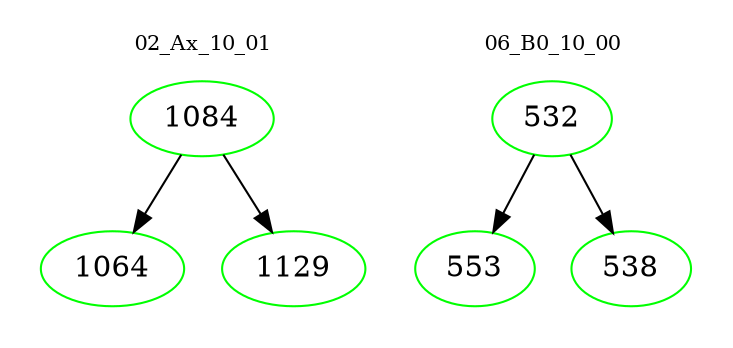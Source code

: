 digraph{
subgraph cluster_0 {
color = white
label = "02_Ax_10_01";
fontsize=10;
T0_1084 [label="1084", color="green"]
T0_1084 -> T0_1064 [color="black"]
T0_1064 [label="1064", color="green"]
T0_1084 -> T0_1129 [color="black"]
T0_1129 [label="1129", color="green"]
}
subgraph cluster_1 {
color = white
label = "06_B0_10_00";
fontsize=10;
T1_532 [label="532", color="green"]
T1_532 -> T1_553 [color="black"]
T1_553 [label="553", color="green"]
T1_532 -> T1_538 [color="black"]
T1_538 [label="538", color="green"]
}
}
